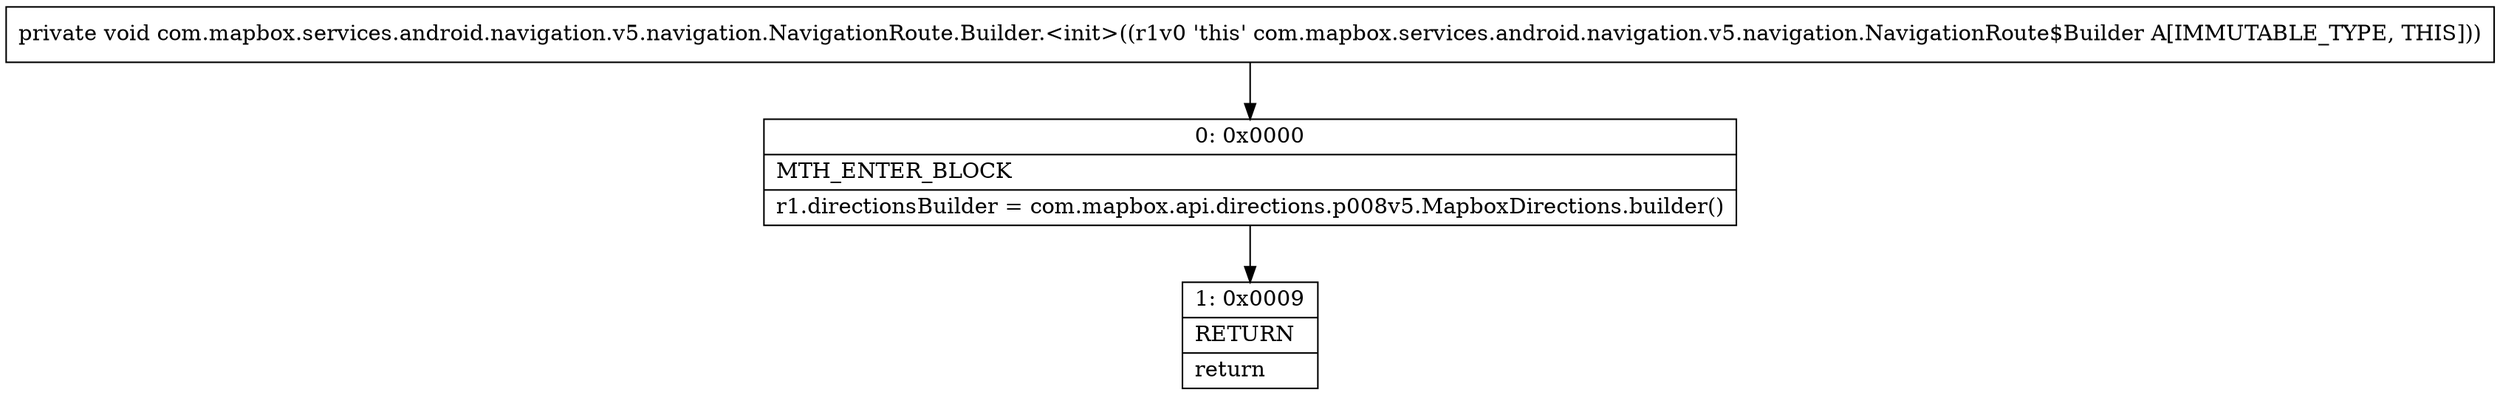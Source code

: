 digraph "CFG forcom.mapbox.services.android.navigation.v5.navigation.NavigationRoute.Builder.\<init\>()V" {
Node_0 [shape=record,label="{0\:\ 0x0000|MTH_ENTER_BLOCK\l|r1.directionsBuilder = com.mapbox.api.directions.p008v5.MapboxDirections.builder()\l}"];
Node_1 [shape=record,label="{1\:\ 0x0009|RETURN\l|return\l}"];
MethodNode[shape=record,label="{private void com.mapbox.services.android.navigation.v5.navigation.NavigationRoute.Builder.\<init\>((r1v0 'this' com.mapbox.services.android.navigation.v5.navigation.NavigationRoute$Builder A[IMMUTABLE_TYPE, THIS])) }"];
MethodNode -> Node_0;
Node_0 -> Node_1;
}

